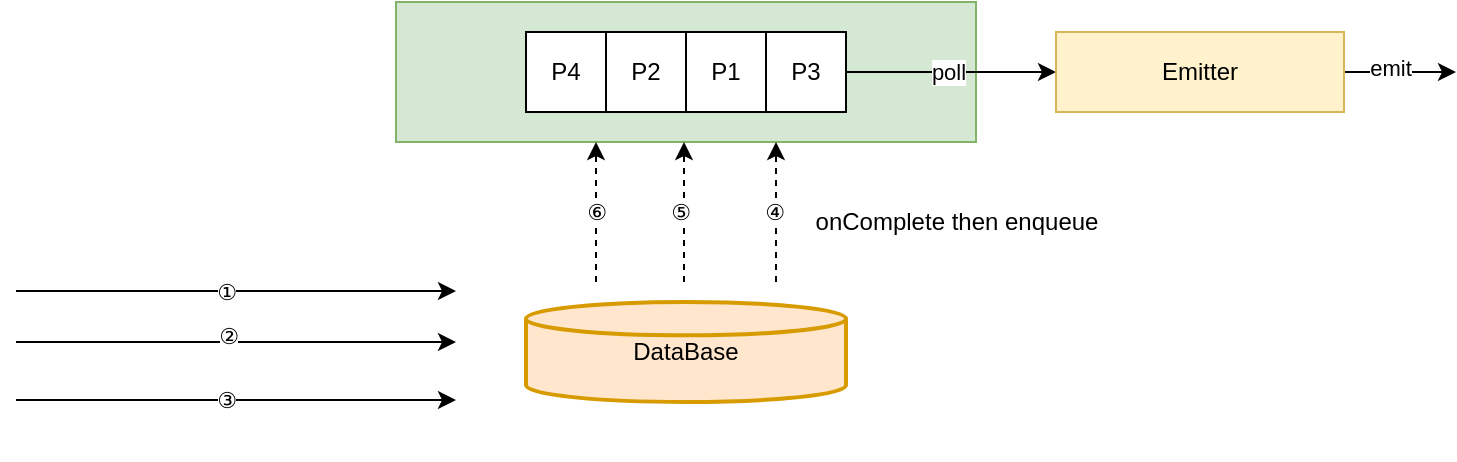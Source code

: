 <mxfile version="13.0.3" type="device"><diagram id="3iLgutOubR4T_62X_DIz" name="第 1 页"><mxGraphModel dx="946" dy="680" grid="1" gridSize="10" guides="1" tooltips="1" connect="1" arrows="1" fold="1" page="1" pageScale="1" pageWidth="850" pageHeight="800" math="0" shadow="0"><root><mxCell id="0"/><mxCell id="1" parent="0"/><mxCell id="NNypes3_lKvB3d28LHtC-1" value="DataBase" style="strokeWidth=2;html=1;shape=mxgraph.flowchart.database;whiteSpace=wrap;fillColor=#ffe6cc;strokeColor=#d79b00;" vertex="1" parent="1"><mxGeometry x="345" y="330" width="160" height="50" as="geometry"/></mxCell><mxCell id="NNypes3_lKvB3d28LHtC-2" value="" style="endArrow=classic;html=1;" edge="1" parent="1"><mxGeometry width="50" height="50" relative="1" as="geometry"><mxPoint x="90" y="324.5" as="sourcePoint"/><mxPoint x="310" y="324.5" as="targetPoint"/></mxGeometry></mxCell><mxCell id="NNypes3_lKvB3d28LHtC-7" value="①" style="edgeLabel;html=1;align=center;verticalAlign=middle;resizable=0;points=[];" vertex="1" connectable="0" parent="NNypes3_lKvB3d28LHtC-2"><mxGeometry x="-0.045" y="1" relative="1" as="geometry"><mxPoint y="1" as="offset"/></mxGeometry></mxCell><mxCell id="NNypes3_lKvB3d28LHtC-3" value="" style="endArrow=classic;html=1;" edge="1" parent="1"><mxGeometry width="50" height="50" relative="1" as="geometry"><mxPoint x="90" y="350" as="sourcePoint"/><mxPoint x="310" y="350" as="targetPoint"/></mxGeometry></mxCell><mxCell id="NNypes3_lKvB3d28LHtC-8" value="②" style="edgeLabel;html=1;align=center;verticalAlign=middle;resizable=0;points=[];" vertex="1" connectable="0" parent="NNypes3_lKvB3d28LHtC-3"><mxGeometry x="-0.036" y="3" relative="1" as="geometry"><mxPoint as="offset"/></mxGeometry></mxCell><mxCell id="NNypes3_lKvB3d28LHtC-4" value="&lt;span style=&quot;font-family: monospace ; font-size: 0px&quot;&gt;%3CmxGraphModel%3E%3Croot%3E%3CmxCell%20id%3D%220%22%2F%3E%3CmxCell%20id%3D%221%22%20parent%3D%220%22%2F%3E%3CmxCell%20id%3D%222%22%20value%3D%22%22%20style%3D%22endArrow%3Dclassic%3Bhtml%3D1%3B%22%20edge%3D%221%22%20parent%3D%221%22%3E%3CmxGeometry%20width%3D%2250%22%20height%3D%2250%22%20relative%3D%221%22%20as%3D%22geometry%22%3E%3CmxPoint%20x%3D%2290%22%20y%3D%22324.5%22%20as%3D%22sourcePoint%22%2F%3E%3CmxPoint%20x%3D%22310%22%20y%3D%22324.5%22%20as%3D%22targetPoint%22%2F%3E%3C%2FmxGeometry%3E%3C%2FmxCell%3E%3C%2Froot%3E%3C%2FmxGraphModel%3E&lt;/span&gt;" style="text;html=1;align=center;verticalAlign=middle;resizable=0;points=[];autosize=1;" vertex="1" parent="1"><mxGeometry x="246" y="389" width="20" height="20" as="geometry"/></mxCell><mxCell id="NNypes3_lKvB3d28LHtC-5" value="" style="endArrow=classic;html=1;" edge="1" parent="1"><mxGeometry width="50" height="50" relative="1" as="geometry"><mxPoint x="90" y="379" as="sourcePoint"/><mxPoint x="310" y="379" as="targetPoint"/></mxGeometry></mxCell><mxCell id="NNypes3_lKvB3d28LHtC-9" value="③" style="edgeLabel;html=1;align=center;verticalAlign=middle;resizable=0;points=[];" vertex="1" connectable="0" parent="NNypes3_lKvB3d28LHtC-5"><mxGeometry x="-0.045" relative="1" as="geometry"><mxPoint as="offset"/></mxGeometry></mxCell><mxCell id="NNypes3_lKvB3d28LHtC-6" value="" style="rounded=0;whiteSpace=wrap;html=1;fillColor=#d5e8d4;strokeColor=#82b366;" vertex="1" parent="1"><mxGeometry x="280" y="180" width="290" height="70" as="geometry"/></mxCell><mxCell id="NNypes3_lKvB3d28LHtC-12" value="" style="endArrow=classic;html=1;dashed=1;" edge="1" parent="1"><mxGeometry width="50" height="50" relative="1" as="geometry"><mxPoint x="470" y="320" as="sourcePoint"/><mxPoint x="470" y="250" as="targetPoint"/></mxGeometry></mxCell><mxCell id="NNypes3_lKvB3d28LHtC-15" value="④" style="edgeLabel;html=1;align=center;verticalAlign=middle;resizable=0;points=[];" vertex="1" connectable="0" parent="NNypes3_lKvB3d28LHtC-12"><mxGeometry y="1" relative="1" as="geometry"><mxPoint as="offset"/></mxGeometry></mxCell><mxCell id="NNypes3_lKvB3d28LHtC-13" value="" style="endArrow=classic;html=1;dashed=1;" edge="1" parent="1"><mxGeometry width="50" height="50" relative="1" as="geometry"><mxPoint x="424" y="320" as="sourcePoint"/><mxPoint x="424" y="250" as="targetPoint"/></mxGeometry></mxCell><mxCell id="NNypes3_lKvB3d28LHtC-16" value="⑤" style="edgeLabel;html=1;align=center;verticalAlign=middle;resizable=0;points=[];" vertex="1" connectable="0" parent="NNypes3_lKvB3d28LHtC-13"><mxGeometry y="2" relative="1" as="geometry"><mxPoint as="offset"/></mxGeometry></mxCell><mxCell id="NNypes3_lKvB3d28LHtC-14" value="" style="endArrow=classic;html=1;dashed=1;" edge="1" parent="1"><mxGeometry width="50" height="50" relative="1" as="geometry"><mxPoint x="380" y="320" as="sourcePoint"/><mxPoint x="380" y="250" as="targetPoint"/></mxGeometry></mxCell><mxCell id="NNypes3_lKvB3d28LHtC-17" value="⑥" style="edgeLabel;html=1;align=center;verticalAlign=middle;resizable=0;points=[];" vertex="1" connectable="0" parent="NNypes3_lKvB3d28LHtC-14"><mxGeometry relative="1" as="geometry"><mxPoint as="offset"/></mxGeometry></mxCell><mxCell id="NNypes3_lKvB3d28LHtC-18" value="P4" style="whiteSpace=wrap;html=1;aspect=fixed;" vertex="1" parent="1"><mxGeometry x="345" y="195" width="40" height="40" as="geometry"/></mxCell><mxCell id="NNypes3_lKvB3d28LHtC-19" value="P2" style="whiteSpace=wrap;html=1;aspect=fixed;" vertex="1" parent="1"><mxGeometry x="385" y="195" width="40" height="40" as="geometry"/></mxCell><mxCell id="NNypes3_lKvB3d28LHtC-24" value="P1" style="whiteSpace=wrap;html=1;aspect=fixed;" vertex="1" parent="1"><mxGeometry x="425" y="195" width="40" height="40" as="geometry"/></mxCell><mxCell id="NNypes3_lKvB3d28LHtC-28" style="edgeStyle=orthogonalEdgeStyle;curved=1;rounded=0;orthogonalLoop=1;jettySize=auto;html=1;exitX=1;exitY=0.5;exitDx=0;exitDy=0;entryX=0;entryY=0.5;entryDx=0;entryDy=0;" edge="1" parent="1" source="NNypes3_lKvB3d28LHtC-25" target="NNypes3_lKvB3d28LHtC-26"><mxGeometry relative="1" as="geometry"/></mxCell><mxCell id="NNypes3_lKvB3d28LHtC-29" value="poll" style="edgeLabel;html=1;align=center;verticalAlign=middle;resizable=0;points=[];" vertex="1" connectable="0" parent="NNypes3_lKvB3d28LHtC-28"><mxGeometry x="-0.029" relative="1" as="geometry"><mxPoint as="offset"/></mxGeometry></mxCell><mxCell id="NNypes3_lKvB3d28LHtC-25" value="P3" style="whiteSpace=wrap;html=1;aspect=fixed;" vertex="1" parent="1"><mxGeometry x="465" y="195" width="40" height="40" as="geometry"/></mxCell><mxCell id="NNypes3_lKvB3d28LHtC-30" style="edgeStyle=orthogonalEdgeStyle;curved=1;rounded=0;orthogonalLoop=1;jettySize=auto;html=1;exitX=1;exitY=0.5;exitDx=0;exitDy=0;" edge="1" parent="1" source="NNypes3_lKvB3d28LHtC-26"><mxGeometry relative="1" as="geometry"><mxPoint x="810" y="215" as="targetPoint"/></mxGeometry></mxCell><mxCell id="NNypes3_lKvB3d28LHtC-31" value="emit" style="edgeLabel;html=1;align=center;verticalAlign=middle;resizable=0;points=[];" vertex="1" connectable="0" parent="NNypes3_lKvB3d28LHtC-30"><mxGeometry x="-0.179" y="2" relative="1" as="geometry"><mxPoint as="offset"/></mxGeometry></mxCell><mxCell id="NNypes3_lKvB3d28LHtC-26" value="Emitter" style="rounded=0;whiteSpace=wrap;html=1;fillColor=#fff2cc;strokeColor=#d6b656;" vertex="1" parent="1"><mxGeometry x="610" y="195" width="144" height="40" as="geometry"/></mxCell><mxCell id="NNypes3_lKvB3d28LHtC-27" value="onComplete then enqueue" style="text;html=1;align=center;verticalAlign=middle;resizable=0;points=[];autosize=1;" vertex="1" parent="1"><mxGeometry x="480" y="280" width="160" height="20" as="geometry"/></mxCell></root></mxGraphModel></diagram></mxfile>